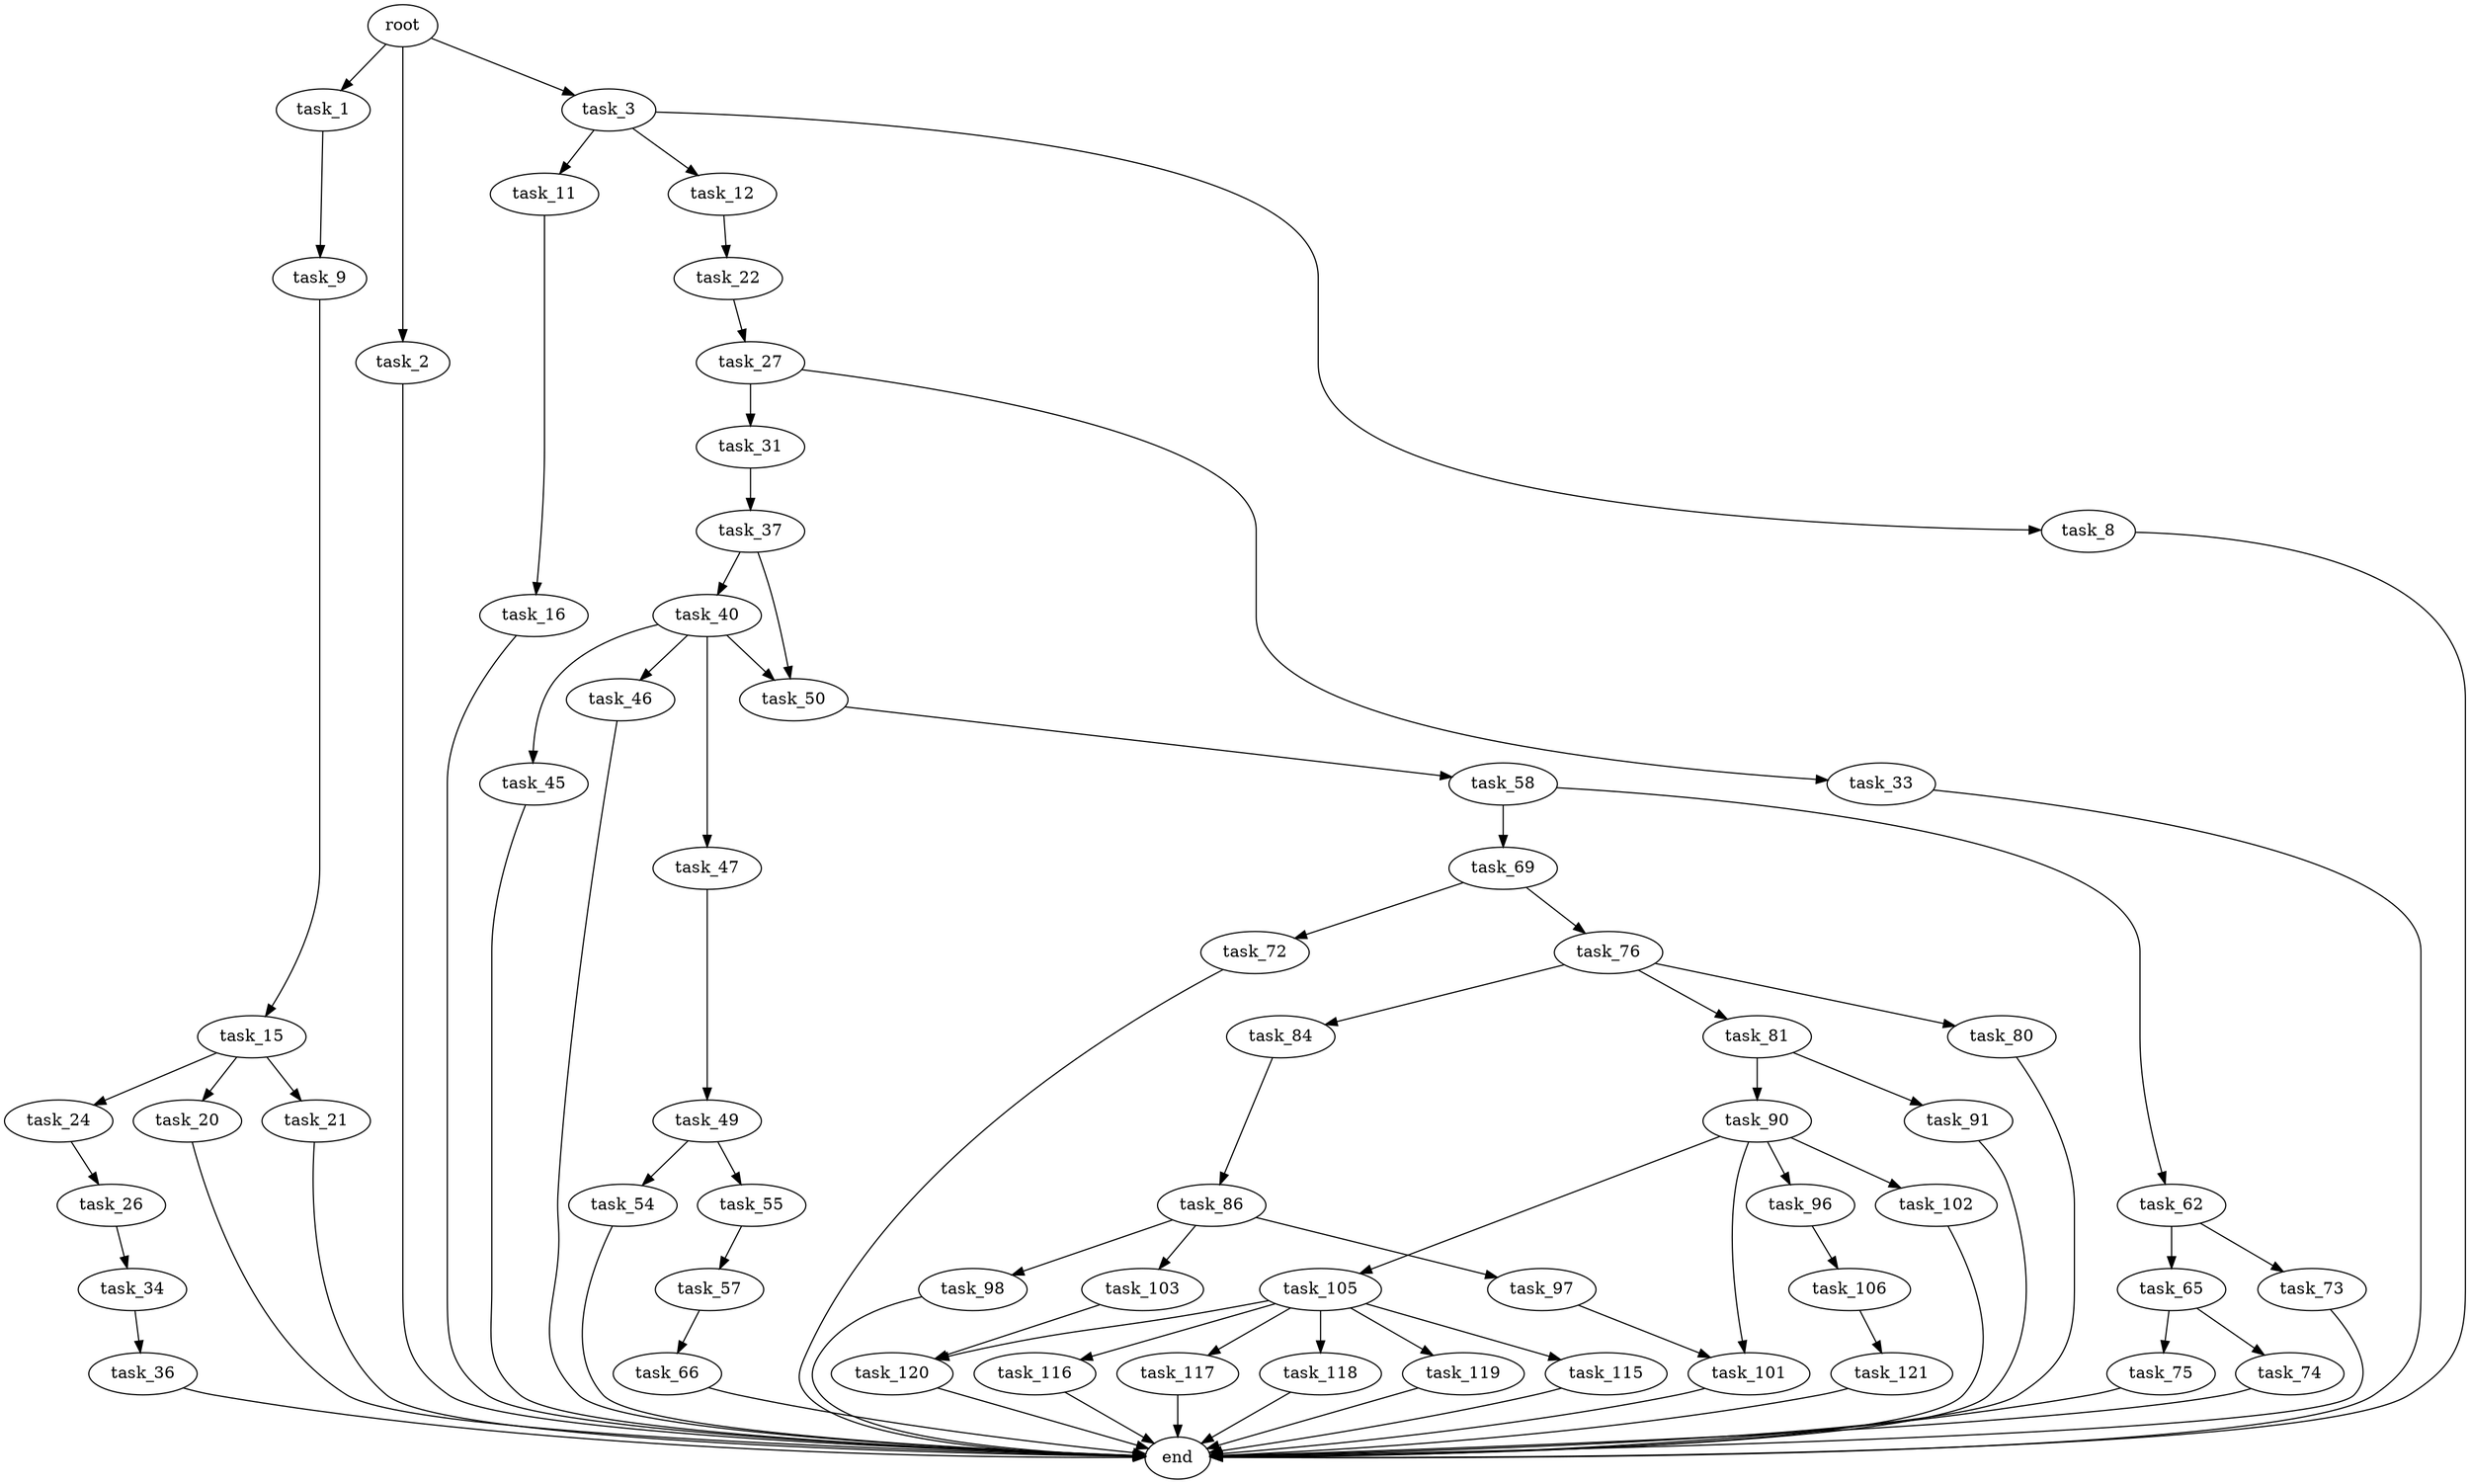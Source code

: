 digraph G {
  root [size="0.000000"];
  task_1 [size="68719476736.000000"];
  task_2 [size="399464072018.000000"];
  task_3 [size="52257804394.000000"];
  task_8 [size="195798207671.000000"];
  task_9 [size="13634833355.000000"];
  task_11 [size="231928233984.000000"];
  task_12 [size="134217728000.000000"];
  task_15 [size="4576537168.000000"];
  task_16 [size="134217728000.000000"];
  task_20 [size="16317532645.000000"];
  task_21 [size="12773326389.000000"];
  task_22 [size="549755813888.000000"];
  task_24 [size="132719793660.000000"];
  task_26 [size="35696382449.000000"];
  task_27 [size="782757789696.000000"];
  task_31 [size="19691992166.000000"];
  task_33 [size="1264601108.000000"];
  task_34 [size="28030339893.000000"];
  task_36 [size="107486069929.000000"];
  task_37 [size="12636686442.000000"];
  task_40 [size="2494176142.000000"];
  task_45 [size="170249552098.000000"];
  task_46 [size="68719476736.000000"];
  task_47 [size="18813795269.000000"];
  task_49 [size="368293445632.000000"];
  task_50 [size="2070400848.000000"];
  task_54 [size="28991029248.000000"];
  task_55 [size="1073741824000.000000"];
  task_57 [size="7296713944.000000"];
  task_58 [size="368293445632.000000"];
  task_62 [size="1945698593.000000"];
  task_65 [size="36329912779.000000"];
  task_66 [size="76369658750.000000"];
  task_69 [size="1073741824000.000000"];
  task_72 [size="20864373336.000000"];
  task_73 [size="489331761196.000000"];
  task_74 [size="68719476736.000000"];
  task_75 [size="8589934592.000000"];
  task_76 [size="28991029248.000000"];
  task_80 [size="192568367141.000000"];
  task_81 [size="15603954287.000000"];
  task_84 [size="12948333231.000000"];
  task_86 [size="574799509744.000000"];
  task_90 [size="34117659719.000000"];
  task_91 [size="1073741824000.000000"];
  task_96 [size="2527630707.000000"];
  task_97 [size="34371494322.000000"];
  task_98 [size="2174197879.000000"];
  task_101 [size="231928233984.000000"];
  task_102 [size="549755813888.000000"];
  task_103 [size="15675746215.000000"];
  task_105 [size="311050364558.000000"];
  task_106 [size="231846152199.000000"];
  task_115 [size="934239197581.000000"];
  task_116 [size="25262233198.000000"];
  task_117 [size="29384975656.000000"];
  task_118 [size="231928233984.000000"];
  task_119 [size="134217728000.000000"];
  task_120 [size="43122843442.000000"];
  task_121 [size="9692377586.000000"];
  end [size="0.000000"];

  root -> task_1 [size="1.000000"];
  root -> task_2 [size="1.000000"];
  root -> task_3 [size="1.000000"];
  task_1 -> task_9 [size="134217728.000000"];
  task_2 -> end [size="1.000000"];
  task_3 -> task_8 [size="838860800.000000"];
  task_3 -> task_11 [size="838860800.000000"];
  task_3 -> task_12 [size="838860800.000000"];
  task_8 -> end [size="1.000000"];
  task_9 -> task_15 [size="33554432.000000"];
  task_11 -> task_16 [size="301989888.000000"];
  task_12 -> task_22 [size="209715200.000000"];
  task_15 -> task_20 [size="301989888.000000"];
  task_15 -> task_21 [size="301989888.000000"];
  task_15 -> task_24 [size="301989888.000000"];
  task_16 -> end [size="1.000000"];
  task_20 -> end [size="1.000000"];
  task_21 -> end [size="1.000000"];
  task_22 -> task_27 [size="536870912.000000"];
  task_24 -> task_26 [size="209715200.000000"];
  task_26 -> task_34 [size="679477248.000000"];
  task_27 -> task_31 [size="679477248.000000"];
  task_27 -> task_33 [size="679477248.000000"];
  task_31 -> task_37 [size="536870912.000000"];
  task_33 -> end [size="1.000000"];
  task_34 -> task_36 [size="838860800.000000"];
  task_36 -> end [size="1.000000"];
  task_37 -> task_40 [size="679477248.000000"];
  task_37 -> task_50 [size="679477248.000000"];
  task_40 -> task_45 [size="75497472.000000"];
  task_40 -> task_46 [size="75497472.000000"];
  task_40 -> task_47 [size="75497472.000000"];
  task_40 -> task_50 [size="75497472.000000"];
  task_45 -> end [size="1.000000"];
  task_46 -> end [size="1.000000"];
  task_47 -> task_49 [size="838860800.000000"];
  task_49 -> task_54 [size="411041792.000000"];
  task_49 -> task_55 [size="411041792.000000"];
  task_50 -> task_58 [size="75497472.000000"];
  task_54 -> end [size="1.000000"];
  task_55 -> task_57 [size="838860800.000000"];
  task_57 -> task_66 [size="33554432.000000"];
  task_58 -> task_62 [size="411041792.000000"];
  task_58 -> task_69 [size="411041792.000000"];
  task_62 -> task_65 [size="33554432.000000"];
  task_62 -> task_73 [size="33554432.000000"];
  task_65 -> task_74 [size="838860800.000000"];
  task_65 -> task_75 [size="838860800.000000"];
  task_66 -> end [size="1.000000"];
  task_69 -> task_72 [size="838860800.000000"];
  task_69 -> task_76 [size="838860800.000000"];
  task_72 -> end [size="1.000000"];
  task_73 -> end [size="1.000000"];
  task_74 -> end [size="1.000000"];
  task_75 -> end [size="1.000000"];
  task_76 -> task_80 [size="75497472.000000"];
  task_76 -> task_81 [size="75497472.000000"];
  task_76 -> task_84 [size="75497472.000000"];
  task_80 -> end [size="1.000000"];
  task_81 -> task_90 [size="411041792.000000"];
  task_81 -> task_91 [size="411041792.000000"];
  task_84 -> task_86 [size="411041792.000000"];
  task_86 -> task_97 [size="679477248.000000"];
  task_86 -> task_98 [size="679477248.000000"];
  task_86 -> task_103 [size="679477248.000000"];
  task_90 -> task_96 [size="838860800.000000"];
  task_90 -> task_101 [size="838860800.000000"];
  task_90 -> task_102 [size="838860800.000000"];
  task_90 -> task_105 [size="838860800.000000"];
  task_91 -> end [size="1.000000"];
  task_96 -> task_106 [size="75497472.000000"];
  task_97 -> task_101 [size="75497472.000000"];
  task_98 -> end [size="1.000000"];
  task_101 -> end [size="1.000000"];
  task_102 -> end [size="1.000000"];
  task_103 -> task_120 [size="536870912.000000"];
  task_105 -> task_115 [size="209715200.000000"];
  task_105 -> task_116 [size="209715200.000000"];
  task_105 -> task_117 [size="209715200.000000"];
  task_105 -> task_118 [size="209715200.000000"];
  task_105 -> task_119 [size="209715200.000000"];
  task_105 -> task_120 [size="209715200.000000"];
  task_106 -> task_121 [size="209715200.000000"];
  task_115 -> end [size="1.000000"];
  task_116 -> end [size="1.000000"];
  task_117 -> end [size="1.000000"];
  task_118 -> end [size="1.000000"];
  task_119 -> end [size="1.000000"];
  task_120 -> end [size="1.000000"];
  task_121 -> end [size="1.000000"];
}
